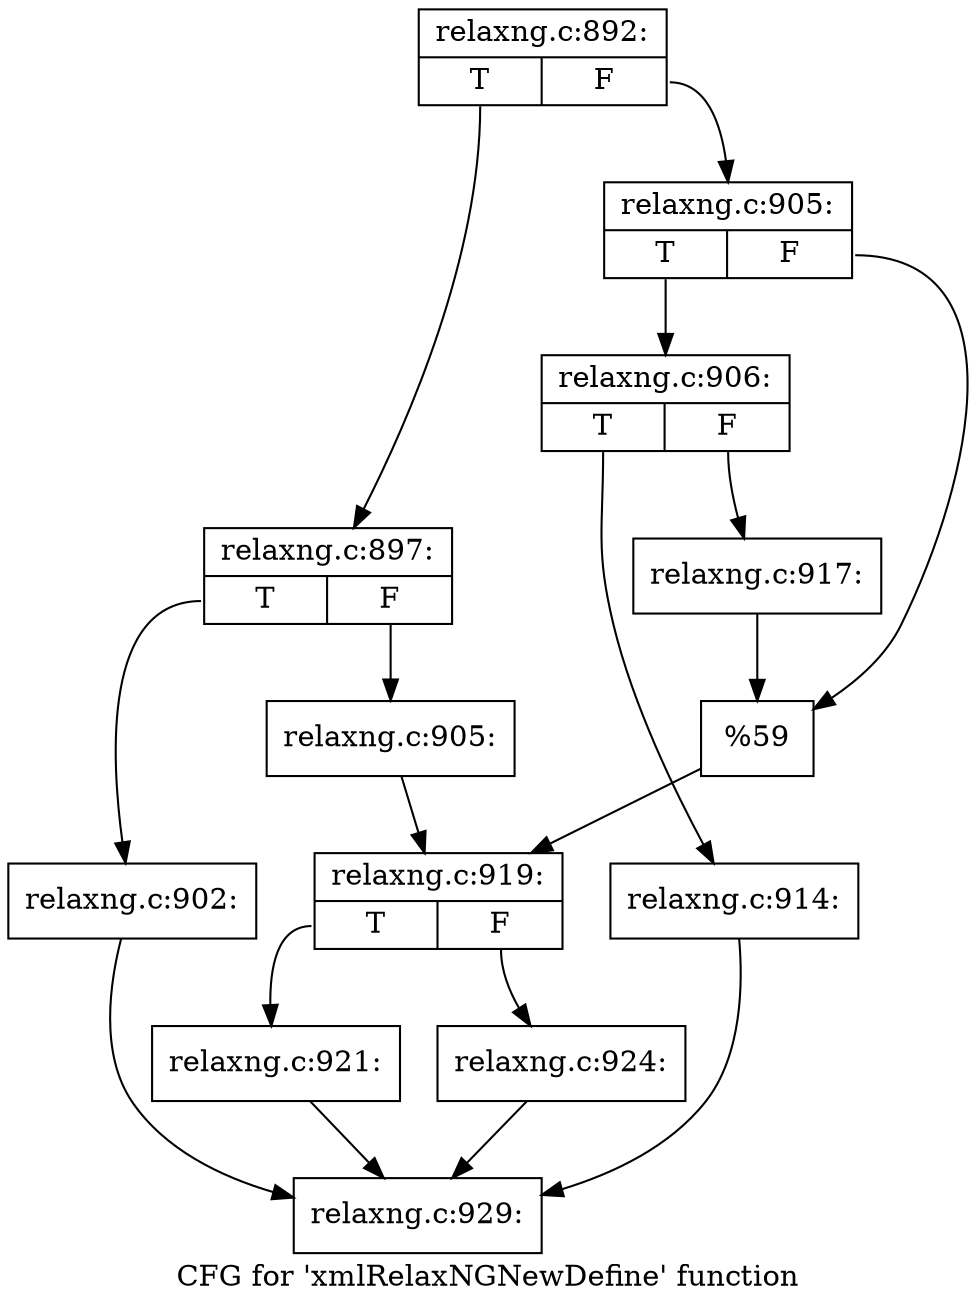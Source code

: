 digraph "CFG for 'xmlRelaxNGNewDefine' function" {
	label="CFG for 'xmlRelaxNGNewDefine' function";

	Node0x555e9c5f5590 [shape=record,label="{relaxng.c:892:|{<s0>T|<s1>F}}"];
	Node0x555e9c5f5590:s0 -> Node0x555e9c60d010;
	Node0x555e9c5f5590:s1 -> Node0x555e9c60d0b0;
	Node0x555e9c60d010 [shape=record,label="{relaxng.c:897:|{<s0>T|<s1>F}}"];
	Node0x555e9c60d010:s0 -> Node0x555e9c60dea0;
	Node0x555e9c60d010:s1 -> Node0x555e9c60def0;
	Node0x555e9c60dea0 [shape=record,label="{relaxng.c:902:}"];
	Node0x555e9c60dea0 -> Node0x555e9c5f55e0;
	Node0x555e9c60def0 [shape=record,label="{relaxng.c:905:}"];
	Node0x555e9c60def0 -> Node0x555e9c60d060;
	Node0x555e9c60d0b0 [shape=record,label="{relaxng.c:905:|{<s0>T|<s1>F}}"];
	Node0x555e9c60d0b0:s0 -> Node0x555e9c60e940;
	Node0x555e9c60d0b0:s1 -> Node0x555e9c60e990;
	Node0x555e9c60e940 [shape=record,label="{relaxng.c:906:|{<s0>T|<s1>F}}"];
	Node0x555e9c60e940:s0 -> Node0x555e9c60fcf0;
	Node0x555e9c60e940:s1 -> Node0x555e9c60fd40;
	Node0x555e9c60fcf0 [shape=record,label="{relaxng.c:914:}"];
	Node0x555e9c60fcf0 -> Node0x555e9c5f55e0;
	Node0x555e9c60fd40 [shape=record,label="{relaxng.c:917:}"];
	Node0x555e9c60fd40 -> Node0x555e9c60e990;
	Node0x555e9c60e990 [shape=record,label="{%59}"];
	Node0x555e9c60e990 -> Node0x555e9c60d060;
	Node0x555e9c60d060 [shape=record,label="{relaxng.c:919:|{<s0>T|<s1>F}}"];
	Node0x555e9c60d060:s0 -> Node0x555e9c610b20;
	Node0x555e9c60d060:s1 -> Node0x555e9c610b70;
	Node0x555e9c610b20 [shape=record,label="{relaxng.c:921:}"];
	Node0x555e9c610b20 -> Node0x555e9c5f55e0;
	Node0x555e9c610b70 [shape=record,label="{relaxng.c:924:}"];
	Node0x555e9c610b70 -> Node0x555e9c5f55e0;
	Node0x555e9c5f55e0 [shape=record,label="{relaxng.c:929:}"];
}
